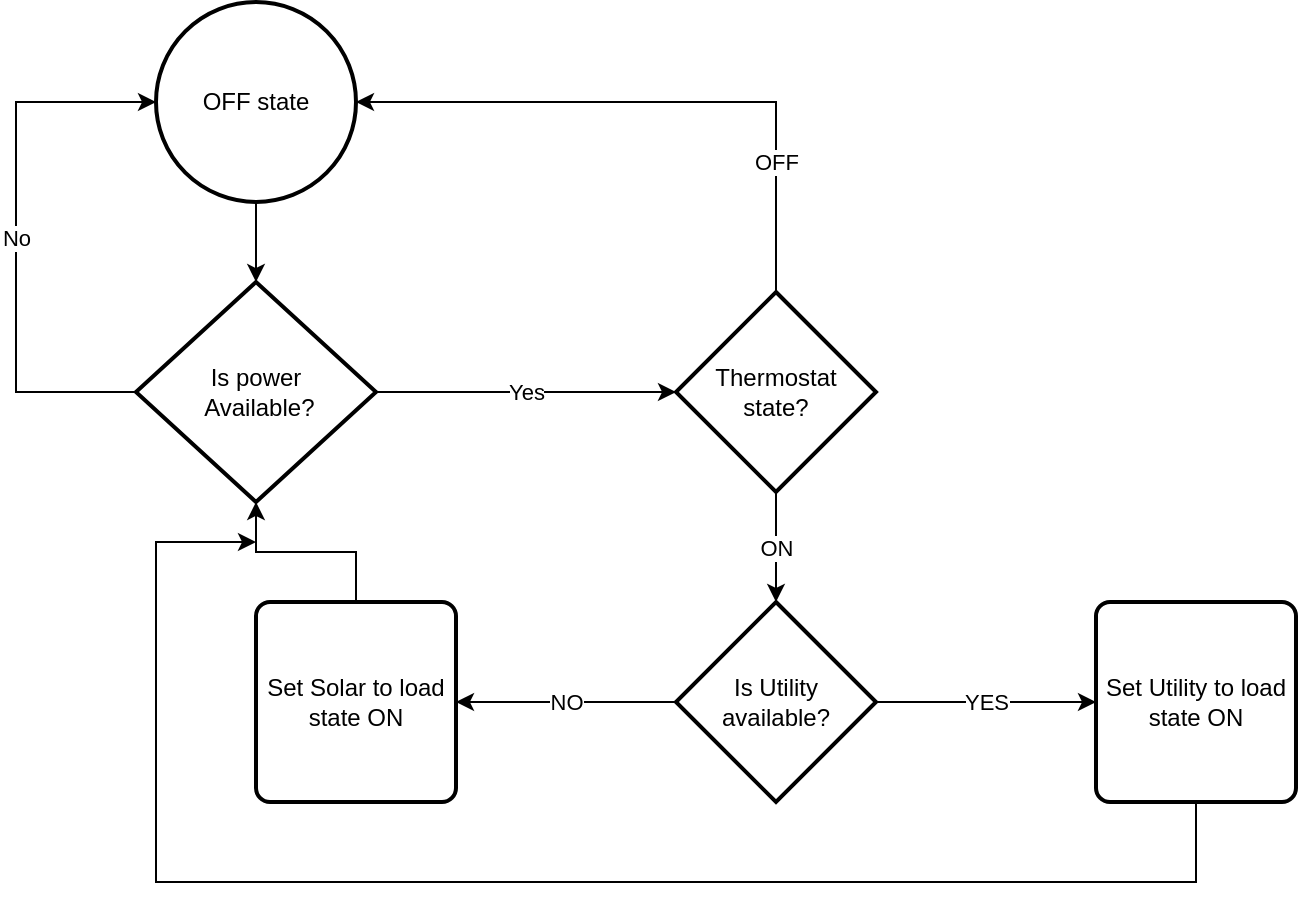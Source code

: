 <mxfile version="15.5.9" type="device"><diagram id="C5RBs43oDa-KdzZeNtuy" name="Page-1"><mxGraphModel dx="1038" dy="551" grid="1" gridSize="10" guides="1" tooltips="1" connect="1" arrows="1" fold="1" page="1" pageScale="1" pageWidth="827" pageHeight="1169" math="0" shadow="0"><root><mxCell id="WIyWlLk6GJQsqaUBKTNV-0"/><mxCell id="WIyWlLk6GJQsqaUBKTNV-1" parent="WIyWlLk6GJQsqaUBKTNV-0"/><mxCell id="MxHs9OILxrOA7plk0Saw-7" style="edgeStyle=orthogonalEdgeStyle;rounded=0;orthogonalLoop=1;jettySize=auto;html=1;exitX=0.5;exitY=1;exitDx=0;exitDy=0;exitPerimeter=0;entryX=0.5;entryY=0;entryDx=0;entryDy=0;entryPerimeter=0;" edge="1" parent="WIyWlLk6GJQsqaUBKTNV-1" source="MxHs9OILxrOA7plk0Saw-5" target="MxHs9OILxrOA7plk0Saw-6"><mxGeometry relative="1" as="geometry"/></mxCell><mxCell id="MxHs9OILxrOA7plk0Saw-5" value="OFF state" style="strokeWidth=2;html=1;shape=mxgraph.flowchart.start_2;whiteSpace=wrap;" vertex="1" parent="WIyWlLk6GJQsqaUBKTNV-1"><mxGeometry x="120" y="40" width="100" height="100" as="geometry"/></mxCell><mxCell id="MxHs9OILxrOA7plk0Saw-10" value="No" style="edgeStyle=orthogonalEdgeStyle;rounded=0;orthogonalLoop=1;jettySize=auto;html=1;entryX=0;entryY=0.5;entryDx=0;entryDy=0;entryPerimeter=0;" edge="1" parent="WIyWlLk6GJQsqaUBKTNV-1" source="MxHs9OILxrOA7plk0Saw-6" target="MxHs9OILxrOA7plk0Saw-5"><mxGeometry relative="1" as="geometry"><mxPoint x="50" y="90" as="targetPoint"/><Array as="points"><mxPoint x="50" y="235"/><mxPoint x="50" y="90"/></Array></mxGeometry></mxCell><mxCell id="MxHs9OILxrOA7plk0Saw-11" value="Yes" style="edgeStyle=orthogonalEdgeStyle;rounded=0;orthogonalLoop=1;jettySize=auto;html=1;entryX=0;entryY=0.5;entryDx=0;entryDy=0;entryPerimeter=0;" edge="1" parent="WIyWlLk6GJQsqaUBKTNV-1" source="MxHs9OILxrOA7plk0Saw-6" target="MxHs9OILxrOA7plk0Saw-12"><mxGeometry relative="1" as="geometry"><mxPoint x="370" y="235" as="targetPoint"/></mxGeometry></mxCell><mxCell id="MxHs9OILxrOA7plk0Saw-6" value="Is power&lt;br&gt;&amp;nbsp;Available?" style="strokeWidth=2;html=1;shape=mxgraph.flowchart.decision;whiteSpace=wrap;" vertex="1" parent="WIyWlLk6GJQsqaUBKTNV-1"><mxGeometry x="110" y="180" width="120" height="110" as="geometry"/></mxCell><mxCell id="MxHs9OILxrOA7plk0Saw-13" value="OFF" style="edgeStyle=orthogonalEdgeStyle;rounded=0;orthogonalLoop=1;jettySize=auto;html=1;entryX=1;entryY=0.5;entryDx=0;entryDy=0;entryPerimeter=0;" edge="1" parent="WIyWlLk6GJQsqaUBKTNV-1" source="MxHs9OILxrOA7plk0Saw-12" target="MxHs9OILxrOA7plk0Saw-5"><mxGeometry x="-0.574" relative="1" as="geometry"><Array as="points"><mxPoint x="430" y="90"/></Array><mxPoint as="offset"/></mxGeometry></mxCell><mxCell id="MxHs9OILxrOA7plk0Saw-14" value="ON" style="edgeStyle=orthogonalEdgeStyle;rounded=0;orthogonalLoop=1;jettySize=auto;html=1;" edge="1" parent="WIyWlLk6GJQsqaUBKTNV-1" source="MxHs9OILxrOA7plk0Saw-12" target="MxHs9OILxrOA7plk0Saw-15"><mxGeometry relative="1" as="geometry"><mxPoint x="590" y="235" as="targetPoint"/></mxGeometry></mxCell><mxCell id="MxHs9OILxrOA7plk0Saw-12" value="Thermostat &lt;br&gt;state?" style="strokeWidth=2;html=1;shape=mxgraph.flowchart.decision;whiteSpace=wrap;" vertex="1" parent="WIyWlLk6GJQsqaUBKTNV-1"><mxGeometry x="380" y="185" width="100" height="100" as="geometry"/></mxCell><mxCell id="MxHs9OILxrOA7plk0Saw-17" value="YES" style="edgeStyle=orthogonalEdgeStyle;rounded=0;orthogonalLoop=1;jettySize=auto;html=1;entryX=0;entryY=0.5;entryDx=0;entryDy=0;" edge="1" parent="WIyWlLk6GJQsqaUBKTNV-1" source="MxHs9OILxrOA7plk0Saw-15" target="MxHs9OILxrOA7plk0Saw-18"><mxGeometry relative="1" as="geometry"><mxPoint x="750" y="235" as="targetPoint"/></mxGeometry></mxCell><mxCell id="MxHs9OILxrOA7plk0Saw-22" value="NO" style="edgeStyle=orthogonalEdgeStyle;rounded=0;orthogonalLoop=1;jettySize=auto;html=1;entryX=1;entryY=0.5;entryDx=0;entryDy=0;" edge="1" parent="WIyWlLk6GJQsqaUBKTNV-1" source="MxHs9OILxrOA7plk0Saw-15" target="MxHs9OILxrOA7plk0Saw-21"><mxGeometry relative="1" as="geometry"/></mxCell><mxCell id="MxHs9OILxrOA7plk0Saw-15" value="Is Utility available?" style="strokeWidth=2;html=1;shape=mxgraph.flowchart.decision;whiteSpace=wrap;" vertex="1" parent="WIyWlLk6GJQsqaUBKTNV-1"><mxGeometry x="380" y="340" width="100" height="100" as="geometry"/></mxCell><mxCell id="MxHs9OILxrOA7plk0Saw-24" style="edgeStyle=orthogonalEdgeStyle;rounded=0;orthogonalLoop=1;jettySize=auto;html=1;" edge="1" parent="WIyWlLk6GJQsqaUBKTNV-1" source="MxHs9OILxrOA7plk0Saw-18"><mxGeometry relative="1" as="geometry"><mxPoint x="170" y="310" as="targetPoint"/><Array as="points"><mxPoint x="640" y="480"/><mxPoint x="120" y="480"/><mxPoint x="120" y="310"/></Array></mxGeometry></mxCell><mxCell id="MxHs9OILxrOA7plk0Saw-18" value="Set Utility to load state ON" style="rounded=1;whiteSpace=wrap;html=1;absoluteArcSize=1;arcSize=14;strokeWidth=2;" vertex="1" parent="WIyWlLk6GJQsqaUBKTNV-1"><mxGeometry x="590" y="340" width="100" height="100" as="geometry"/></mxCell><mxCell id="MxHs9OILxrOA7plk0Saw-23" style="edgeStyle=orthogonalEdgeStyle;rounded=0;orthogonalLoop=1;jettySize=auto;html=1;entryX=0.5;entryY=1;entryDx=0;entryDy=0;entryPerimeter=0;" edge="1" parent="WIyWlLk6GJQsqaUBKTNV-1" source="MxHs9OILxrOA7plk0Saw-21" target="MxHs9OILxrOA7plk0Saw-6"><mxGeometry relative="1" as="geometry"><mxPoint x="50" y="230" as="targetPoint"/></mxGeometry></mxCell><mxCell id="MxHs9OILxrOA7plk0Saw-21" value="Set Solar to load state ON" style="rounded=1;whiteSpace=wrap;html=1;absoluteArcSize=1;arcSize=14;strokeWidth=2;" vertex="1" parent="WIyWlLk6GJQsqaUBKTNV-1"><mxGeometry x="170" y="340" width="100" height="100" as="geometry"/></mxCell></root></mxGraphModel></diagram></mxfile>
